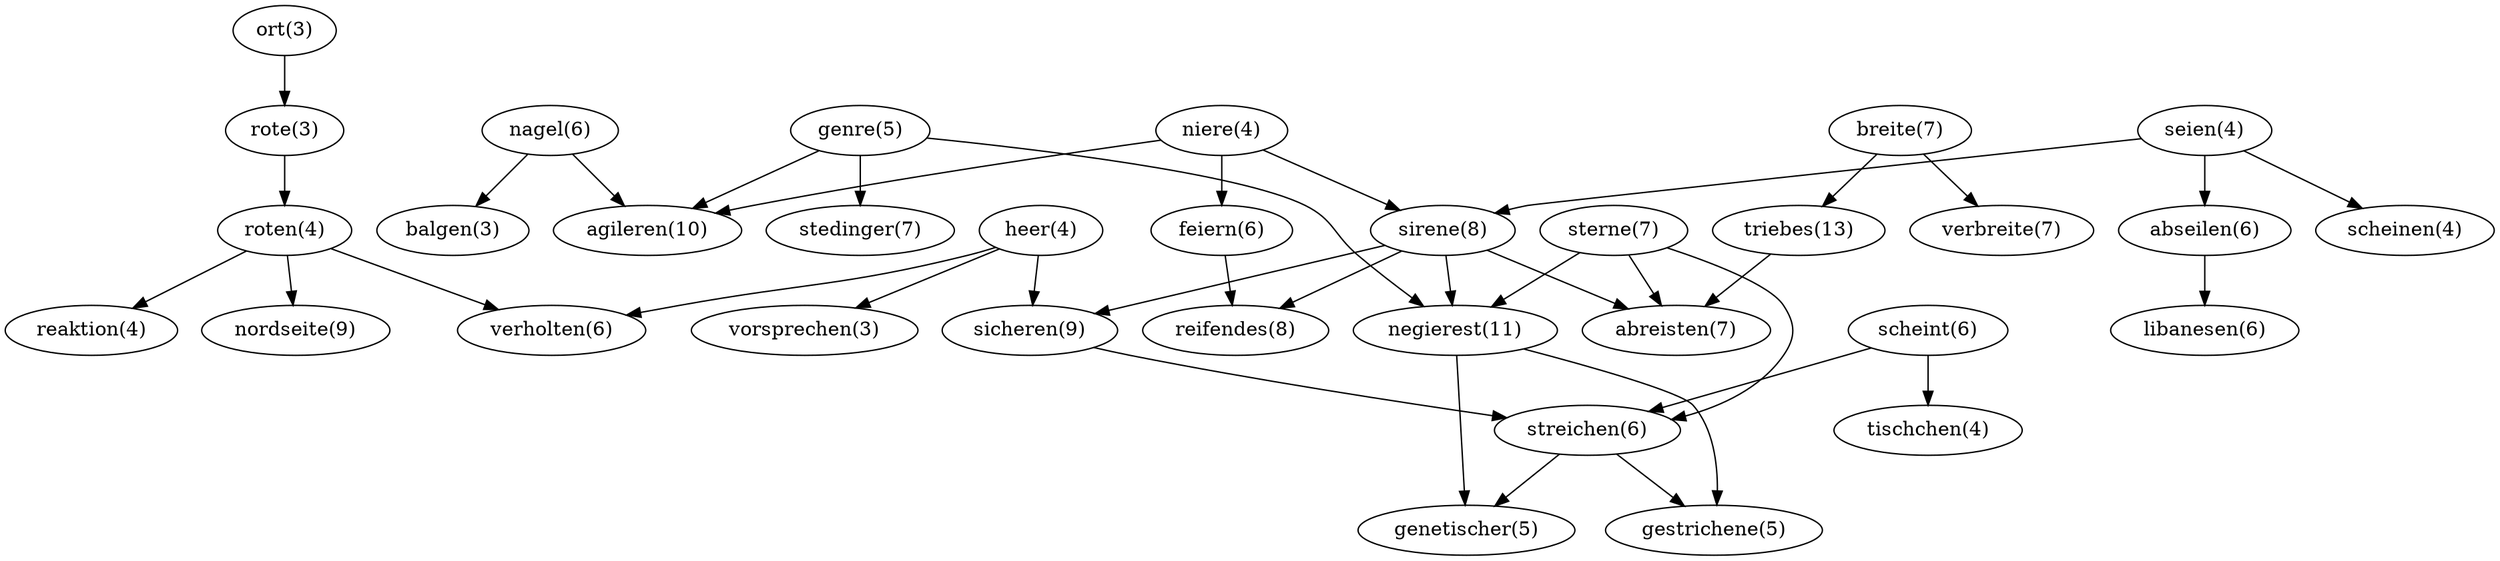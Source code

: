 digraph {
	"genre(5)" -> "agileren(10)";
	"genre(5)" -> "negierest(11)";
	"genre(5)" -> "stedinger(7)";
	"feiern(6)" -> "reifendes(8)";
	"roten(4)" -> "reaktion(4)";
	"roten(4)" -> "verholten(6)";
	"roten(4)" -> "nordseite(9)";
	"heer(4)" -> "vorsprechen(3)";
	"heer(4)" -> "sicheren(9)";
	"heer(4)" -> "verholten(6)";
	"rote(3)" -> "roten(4)";
	"ort(3)" -> "rote(3)";
	"seien(4)" -> "sirene(8)";
	"seien(4)" -> "scheinen(4)";
	"seien(4)" -> "abseilen(6)";
	"streichen(6)" -> "genetischer(5)";
	"streichen(6)" -> "gestrichene(5)";
	"sirene(8)" -> "sicheren(9)";
	"sirene(8)" -> "negierest(11)";
	"sirene(8)" -> "abreisten(7)";
	"sirene(8)" -> "reifendes(8)";
	"scheint(6)" -> "streichen(6)";
	"scheint(6)" -> "tischchen(4)";
	"breite(7)" -> "verbreite(7)";
	"breite(7)" -> "triebes(13)";
	"sterne(7)" -> "streichen(6)";
	"sterne(7)" -> "negierest(11)";
	"sterne(7)" -> "abreisten(7)";
	"nagel(6)" -> "balgen(3)";
	"nagel(6)" -> "agileren(10)";
	"niere(4)" -> "feiern(6)";
	"niere(4)" -> "sirene(8)";
	"niere(4)" -> "agileren(10)";
	"triebes(13)" -> "abreisten(7)";
	"sicheren(9)" -> "streichen(6)";
	"negierest(11)" -> "genetischer(5)";
	"negierest(11)" -> "gestrichene(5)";
	"abseilen(6)" -> "libanesen(6)";
}